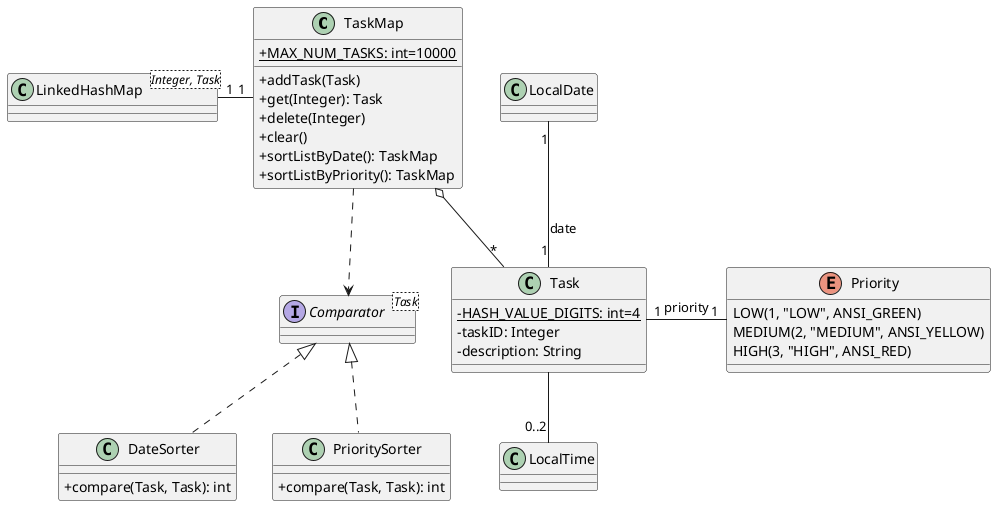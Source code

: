 @startuml

skinparam classAttributeIconSize 0
class TaskMap {
    +{static}{field} MAX_NUM_TASKS: int=10000
    +{method} addTask(Task)
    +{method} get(Integer): Task
    +{method} delete(Integer)
    +{method} clear()
    +{method} sortListByDate(): TaskMap
    +{method} sortListByPriority(): TaskMap
}

class LinkedHashMap<Integer, Task>

LinkedHashMap "1"-"1" TaskMap
TaskMap o--"*" Task
TaskMap -[dashed]-> Comparator



class Task {
    -{static}{field} HASH_VALUE_DIGITS: int=4
    -{field} taskID: Integer
    -{field} description: String
}

enum Priority {
    {field}LOW(1, "LOW", ANSI_GREEN)
    {field}MEDIUM(2, "MEDIUM", ANSI_YELLOW)
    {field}HIGH(3, "HIGH", ANSI_RED)
}

class LocalDate
class LocalTime

LocalDate "1"--"1" Task: date
Task "1"-"1" Priority: priority
Task --"0..2" LocalTime




interface Comparator<Task>
class DateSorter {
    +{method} compare(Task, Task): int
}
class PrioritySorter {
    +{method} compare(Task, Task): int
}

Comparator <|-[dashed]- DateSorter
Comparator <|-[dashed]- PrioritySorter

@enduml